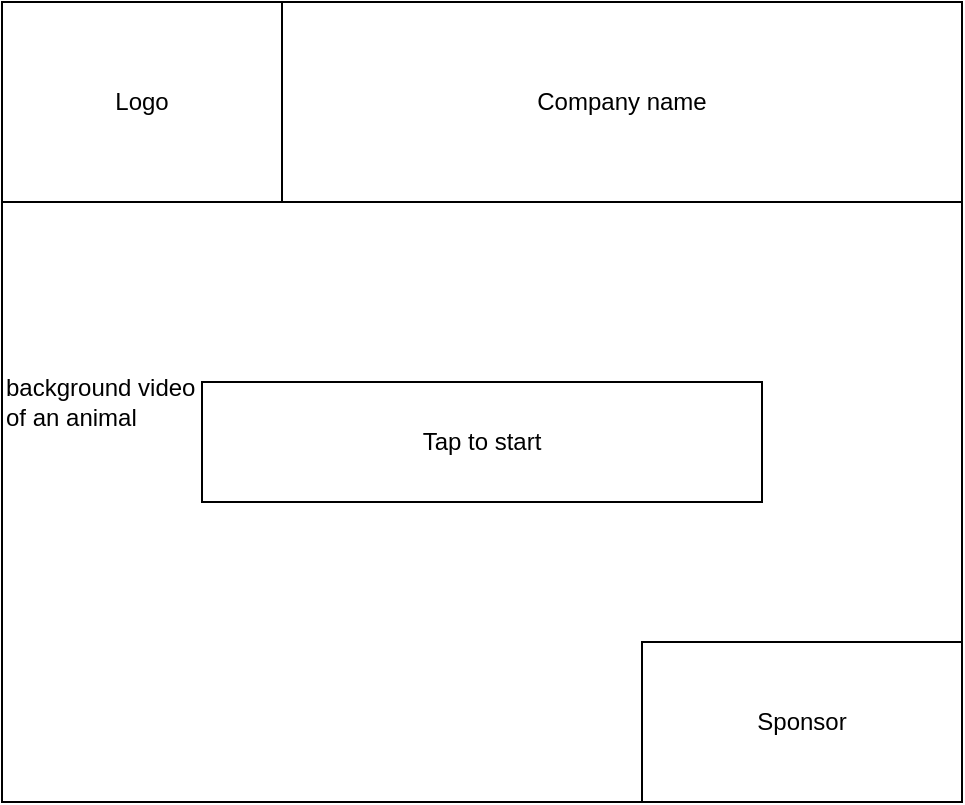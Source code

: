<mxfile version="15.8.7" type="device" pages="3"><diagram id="XIzcbVoDl2253XObonJ2" name="Page-1"><mxGraphModel dx="868" dy="553" grid="1" gridSize="10" guides="1" tooltips="1" connect="1" arrows="1" fold="1" page="1" pageScale="1" pageWidth="827" pageHeight="1169" math="0" shadow="0"><root><mxCell id="0"/><mxCell id="1" parent="0"/><mxCell id="5frfF4E1QmQss9GnFHBy-2" value="background video&amp;nbsp;&lt;br&gt;of an animal" style="rounded=0;whiteSpace=wrap;html=1;verticalAlign=middle;align=left;" vertex="1" parent="1"><mxGeometry x="120" y="120" width="480" height="400" as="geometry"/></mxCell><mxCell id="5frfF4E1QmQss9GnFHBy-3" value="Logo" style="rounded=0;whiteSpace=wrap;html=1;" vertex="1" parent="1"><mxGeometry x="120" y="120" width="140" height="100" as="geometry"/></mxCell><mxCell id="5frfF4E1QmQss9GnFHBy-4" value="Company name" style="rounded=0;whiteSpace=wrap;html=1;" vertex="1" parent="1"><mxGeometry x="260" y="120" width="340" height="100" as="geometry"/></mxCell><mxCell id="5frfF4E1QmQss9GnFHBy-6" value="Tap to start" style="rounded=0;whiteSpace=wrap;html=1;" vertex="1" parent="1"><mxGeometry x="220" y="310" width="280" height="60" as="geometry"/></mxCell><mxCell id="5frfF4E1QmQss9GnFHBy-7" value="Sponsor" style="rounded=0;whiteSpace=wrap;html=1;" vertex="1" parent="1"><mxGeometry x="440" y="440" width="160" height="80" as="geometry"/></mxCell></root></mxGraphModel></diagram><diagram id="4H7G26nVJUi3ywfftaJT" name="Page-2"><mxGraphModel dx="868" dy="553" grid="1" gridSize="10" guides="1" tooltips="1" connect="1" arrows="1" fold="1" page="1" pageScale="1" pageWidth="827" pageHeight="1169" math="0" shadow="0"><root><mxCell id="Y5Vvs1aOfCfB4ToDNGRS-0"/><mxCell id="Y5Vvs1aOfCfB4ToDNGRS-1" parent="Y5Vvs1aOfCfB4ToDNGRS-0"/><mxCell id="pZ8LyxE16qh9IirlL--w-0" value="" style="rounded=0;whiteSpace=wrap;html=1;verticalAlign=middle;align=left;" vertex="1" parent="Y5Vvs1aOfCfB4ToDNGRS-1"><mxGeometry x="120" y="60" width="480" height="400" as="geometry"/></mxCell><mxCell id="pZ8LyxE16qh9IirlL--w-1" value="Logo" style="rounded=0;whiteSpace=wrap;html=1;" vertex="1" parent="Y5Vvs1aOfCfB4ToDNGRS-1"><mxGeometry x="120" y="60" width="120" height="60" as="geometry"/></mxCell><mxCell id="pZ8LyxE16qh9IirlL--w-2" value="Company name" style="rounded=0;whiteSpace=wrap;html=1;" vertex="1" parent="Y5Vvs1aOfCfB4ToDNGRS-1"><mxGeometry x="240" y="60" width="360" height="60" as="geometry"/></mxCell><mxCell id="pZ8LyxE16qh9IirlL--w-3" value="Basket" style="rounded=0;whiteSpace=wrap;html=1;" vertex="1" parent="Y5Vvs1aOfCfB4ToDNGRS-1"><mxGeometry x="229" y="400" width="370" height="60" as="geometry"/></mxCell><mxCell id="pZ8LyxE16qh9IirlL--w-4" value="Sponsor logo" style="rounded=0;whiteSpace=wrap;html=1;" vertex="1" parent="Y5Vvs1aOfCfB4ToDNGRS-1"><mxGeometry x="120" y="400" width="110" height="60" as="geometry"/></mxCell><mxCell id="pZ8LyxE16qh9IirlL--w-5" value="select ticket&amp;nbsp;" style="rounded=0;whiteSpace=wrap;html=1;" vertex="1" parent="Y5Vvs1aOfCfB4ToDNGRS-1"><mxGeometry x="170" y="170" width="380" height="40" as="geometry"/></mxCell><mxCell id="pZ8LyxE16qh9IirlL--w-7" value="child" style="rounded=0;whiteSpace=wrap;html=1;" vertex="1" parent="Y5Vvs1aOfCfB4ToDNGRS-1"><mxGeometry x="170" y="210" width="380" height="40" as="geometry"/></mxCell><mxCell id="pZ8LyxE16qh9IirlL--w-8" value="adult" style="rounded=0;whiteSpace=wrap;html=1;" vertex="1" parent="Y5Vvs1aOfCfB4ToDNGRS-1"><mxGeometry x="170" y="250" width="380" height="40" as="geometry"/></mxCell><mxCell id="pZ8LyxE16qh9IirlL--w-9" value="senior" style="rounded=0;whiteSpace=wrap;html=1;" vertex="1" parent="Y5Vvs1aOfCfB4ToDNGRS-1"><mxGeometry x="170" y="290" width="380" height="40" as="geometry"/></mxCell><mxCell id="pZ8LyxE16qh9IirlL--w-10" value="membership&amp;nbsp;" style="rounded=0;whiteSpace=wrap;html=1;" vertex="1" parent="Y5Vvs1aOfCfB4ToDNGRS-1"><mxGeometry x="170" y="330" width="380" height="40" as="geometry"/></mxCell><mxCell id="pZ8LyxE16qh9IirlL--w-13" value="" style="image;html=1;image=img/lib/clip_art/finance/Shopping_Cart_128x128.png" vertex="1" parent="Y5Vvs1aOfCfB4ToDNGRS-1"><mxGeometry x="539" y="400" width="60" height="60" as="geometry"/></mxCell><mxCell id="pZ8LyxE16qh9IirlL--w-14" value="" style="html=1;verticalLabelPosition=bottom;labelBackgroundColor=#ffffff;verticalAlign=top;shadow=0;dashed=0;strokeWidth=2;shape=mxgraph.ios7.misc.circle;strokeColor=#222222;fillColor=none;" vertex="1" parent="Y5Vvs1aOfCfB4ToDNGRS-1"><mxGeometry x="538" y="410" width="12" height="10" as="geometry"/></mxCell></root></mxGraphModel></diagram><diagram id="TcTp69RZhWkaS08YNV63" name="Page-3"><mxGraphModel dx="868" dy="553" grid="1" gridSize="10" guides="1" tooltips="1" connect="1" arrows="1" fold="1" page="1" pageScale="1" pageWidth="827" pageHeight="1169" math="0" shadow="0"><root><mxCell id="tPvfPaFVJ9efsGvH5q6X-0"/><mxCell id="tPvfPaFVJ9efsGvH5q6X-1" parent="tPvfPaFVJ9efsGvH5q6X-0"/><mxCell id="tPvfPaFVJ9efsGvH5q6X-2" value="" style="rounded=0;whiteSpace=wrap;html=1;verticalAlign=middle;align=left;" vertex="1" parent="tPvfPaFVJ9efsGvH5q6X-1"><mxGeometry x="120" y="60" width="480" height="400" as="geometry"/></mxCell><mxCell id="DyXyR_GFdhtpdE95p8_o-0" value="Logo" style="rounded=0;whiteSpace=wrap;html=1;" vertex="1" parent="tPvfPaFVJ9efsGvH5q6X-1"><mxGeometry x="120" y="60" width="120" height="60" as="geometry"/></mxCell><mxCell id="ysjFHuMiEjZA2LQfkq_H-0" value="Company name" style="rounded=0;whiteSpace=wrap;html=1;" vertex="1" parent="tPvfPaFVJ9efsGvH5q6X-1"><mxGeometry x="240" y="60" width="360" height="60" as="geometry"/></mxCell><mxCell id="v9Km3BPGKw2oqydp5sWR-0" value="Sponsor logo" style="rounded=0;whiteSpace=wrap;html=1;" vertex="1" parent="tPvfPaFVJ9efsGvH5q6X-1"><mxGeometry x="120" y="400" width="110" height="60" as="geometry"/></mxCell><mxCell id="QKg2kvMMsnydball1EuN-0" value="proceed to pay" style="rounded=0;whiteSpace=wrap;html=1;" vertex="1" parent="tPvfPaFVJ9efsGvH5q6X-1"><mxGeometry x="230" y="400" width="370" height="60" as="geometry"/></mxCell><mxCell id="QKg2kvMMsnydball1EuN-1" value="item 1" style="rounded=0;whiteSpace=wrap;html=1;" vertex="1" parent="tPvfPaFVJ9efsGvH5q6X-1"><mxGeometry x="160" y="200" width="400" height="60" as="geometry"/></mxCell><mxCell id="QKg2kvMMsnydball1EuN-2" value="item 2" style="rounded=0;whiteSpace=wrap;html=1;" vertex="1" parent="tPvfPaFVJ9efsGvH5q6X-1"><mxGeometry x="160" y="260" width="400" height="60" as="geometry"/></mxCell><mxCell id="QKg2kvMMsnydball1EuN-3" value="item 3&amp;nbsp;" style="rounded=0;whiteSpace=wrap;html=1;" vertex="1" parent="tPvfPaFVJ9efsGvH5q6X-1"><mxGeometry x="160" y="320" width="400" height="60" as="geometry"/></mxCell><mxCell id="QKg2kvMMsnydball1EuN-4" style="edgeStyle=orthogonalEdgeStyle;rounded=0;orthogonalLoop=1;jettySize=auto;html=1;exitX=0.5;exitY=1;exitDx=0;exitDy=0;" edge="1" parent="tPvfPaFVJ9efsGvH5q6X-1" source="QKg2kvMMsnydball1EuN-1" target="QKg2kvMMsnydball1EuN-1"><mxGeometry relative="1" as="geometry"/></mxCell><mxCell id="QKg2kvMMsnydball1EuN-5" value="Basket" style="rounded=0;whiteSpace=wrap;html=1;" vertex="1" parent="tPvfPaFVJ9efsGvH5q6X-1"><mxGeometry x="300" y="150" width="120" height="50" as="geometry"/></mxCell><mxCell id="QKg2kvMMsnydball1EuN-6" value="" style="whiteSpace=wrap;html=1;aspect=fixed;" vertex="1" parent="tPvfPaFVJ9efsGvH5q6X-1"><mxGeometry x="630" y="110" width="220" height="220" as="geometry"/></mxCell><mxCell id="QKg2kvMMsnydball1EuN-7" value="Do you want to sponsor an animall?" style="rounded=0;whiteSpace=wrap;html=1;" vertex="1" parent="tPvfPaFVJ9efsGvH5q6X-1"><mxGeometry x="630" y="110" width="220" height="70" as="geometry"/></mxCell><mxCell id="QKg2kvMMsnydball1EuN-8" value="Yes" style="rounded=0;whiteSpace=wrap;html=1;" vertex="1" parent="tPvfPaFVJ9efsGvH5q6X-1"><mxGeometry x="630" y="180" width="110" height="150" as="geometry"/></mxCell><mxCell id="QKg2kvMMsnydball1EuN-9" value="No" style="rounded=0;whiteSpace=wrap;html=1;" vertex="1" parent="tPvfPaFVJ9efsGvH5q6X-1"><mxGeometry x="740" y="180" width="110" height="150" as="geometry"/></mxCell></root></mxGraphModel></diagram></mxfile>
